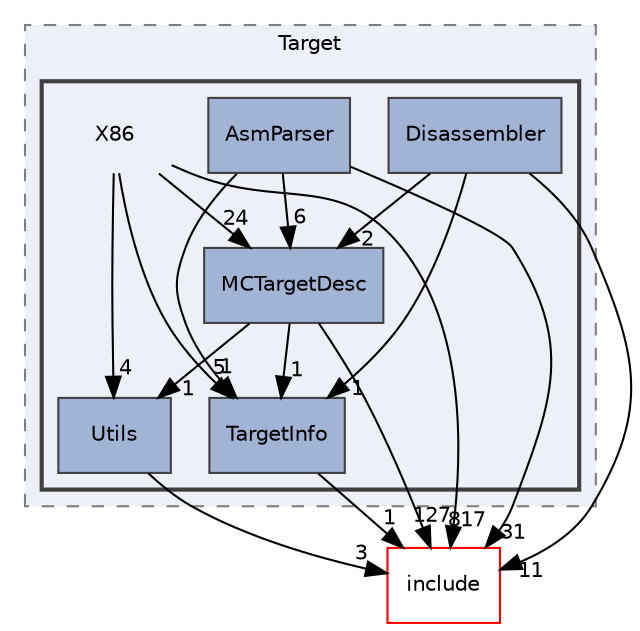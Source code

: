 digraph "lib/Target/X86"
{
 // LATEX_PDF_SIZE
  bgcolor="transparent";
  edge [fontname="Helvetica",fontsize="10",labelfontname="Helvetica",labelfontsize="10"];
  node [fontname="Helvetica",fontsize="10",shape="box"];
  compound=true
  subgraph clusterdir_794e483eb1cc7921d35fd149d9cc325b {
    graph [ bgcolor="#edf0f7", pencolor="grey50", style="filled,dashed,", label="Target", fontname="Helvetica", fontsize="10", URL="dir_794e483eb1cc7921d35fd149d9cc325b.html"]
  subgraph clusterdir_558b7c0c66e2ff4834e628dd4b3edd32 {
    graph [ bgcolor="#edf0f7", pencolor="grey25", style="filled,bold,", label="", fontname="Helvetica", fontsize="10", URL="dir_558b7c0c66e2ff4834e628dd4b3edd32.html"]
    dir_558b7c0c66e2ff4834e628dd4b3edd32 [shape=plaintext, label="X86"];
  dir_e111d3f0a2a43936304a51dbe7eff171 [label="AsmParser", style="filled,", fillcolor="#a2b4d6", color="grey25", URL="dir_e111d3f0a2a43936304a51dbe7eff171.html"];
  dir_2560eea5b289d3eb82407ff5927ed31f [label="Disassembler", style="filled,", fillcolor="#a2b4d6", color="grey25", URL="dir_2560eea5b289d3eb82407ff5927ed31f.html"];
  dir_a2721e2966d02b967b3f5a8b3a5c50ec [label="MCTargetDesc", style="filled,", fillcolor="#a2b4d6", color="grey25", URL="dir_a2721e2966d02b967b3f5a8b3a5c50ec.html"];
  dir_32d3208121019942dc9cbaa52385dba7 [label="TargetInfo", style="filled,", fillcolor="#a2b4d6", color="grey25", URL="dir_32d3208121019942dc9cbaa52385dba7.html"];
  dir_9a3372e77c97cbf024dfbf49131602eb [label="Utils", style="filled,", fillcolor="#a2b4d6", color="grey25", URL="dir_9a3372e77c97cbf024dfbf49131602eb.html"];
  }
  }
  dir_d44c64559bbebec7f509842c48db8b23 [label="include", style="", fillcolor="#edf0f7", color="red", URL="dir_d44c64559bbebec7f509842c48db8b23.html"];
  dir_558b7c0c66e2ff4834e628dd4b3edd32->dir_32d3208121019942dc9cbaa52385dba7 [headlabel="5", labeldistance=1.5 headhref="dir_000239_000210.html"];
  dir_558b7c0c66e2ff4834e628dd4b3edd32->dir_9a3372e77c97cbf024dfbf49131602eb [headlabel="4", labeldistance=1.5 headhref="dir_000239_000229.html"];
  dir_558b7c0c66e2ff4834e628dd4b3edd32->dir_a2721e2966d02b967b3f5a8b3a5c50ec [headlabel="24", labeldistance=1.5 headhref="dir_000239_000139.html"];
  dir_558b7c0c66e2ff4834e628dd4b3edd32->dir_d44c64559bbebec7f509842c48db8b23 [headlabel="817", labeldistance=1.5 headhref="dir_000239_000082.html"];
  dir_e111d3f0a2a43936304a51dbe7eff171->dir_32d3208121019942dc9cbaa52385dba7 [headlabel="1", labeldistance=1.5 headhref="dir_000025_000210.html"];
  dir_e111d3f0a2a43936304a51dbe7eff171->dir_a2721e2966d02b967b3f5a8b3a5c50ec [headlabel="6", labeldistance=1.5 headhref="dir_000025_000139.html"];
  dir_e111d3f0a2a43936304a51dbe7eff171->dir_d44c64559bbebec7f509842c48db8b23 [headlabel="31", labeldistance=1.5 headhref="dir_000025_000082.html"];
  dir_2560eea5b289d3eb82407ff5927ed31f->dir_32d3208121019942dc9cbaa52385dba7 [headlabel="1", labeldistance=1.5 headhref="dir_000063_000210.html"];
  dir_2560eea5b289d3eb82407ff5927ed31f->dir_a2721e2966d02b967b3f5a8b3a5c50ec [headlabel="2", labeldistance=1.5 headhref="dir_000063_000139.html"];
  dir_2560eea5b289d3eb82407ff5927ed31f->dir_d44c64559bbebec7f509842c48db8b23 [headlabel="11", labeldistance=1.5 headhref="dir_000063_000082.html"];
  dir_a2721e2966d02b967b3f5a8b3a5c50ec->dir_32d3208121019942dc9cbaa52385dba7 [headlabel="1", labeldistance=1.5 headhref="dir_000139_000210.html"];
  dir_a2721e2966d02b967b3f5a8b3a5c50ec->dir_9a3372e77c97cbf024dfbf49131602eb [headlabel="1", labeldistance=1.5 headhref="dir_000139_000229.html"];
  dir_a2721e2966d02b967b3f5a8b3a5c50ec->dir_d44c64559bbebec7f509842c48db8b23 [headlabel="127", labeldistance=1.5 headhref="dir_000139_000082.html"];
  dir_32d3208121019942dc9cbaa52385dba7->dir_d44c64559bbebec7f509842c48db8b23 [headlabel="1", labeldistance=1.5 headhref="dir_000210_000082.html"];
  dir_9a3372e77c97cbf024dfbf49131602eb->dir_d44c64559bbebec7f509842c48db8b23 [headlabel="3", labeldistance=1.5 headhref="dir_000229_000082.html"];
}
